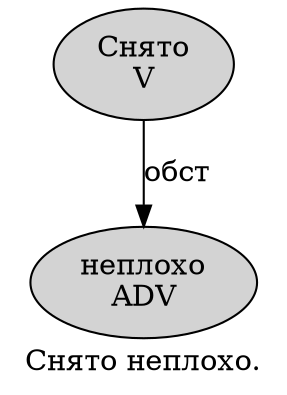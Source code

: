digraph SENTENCE_4053 {
	graph [label="Снято неплохо."]
	node [style=filled]
		0 [label="Снято
V" color="" fillcolor=lightgray penwidth=1 shape=ellipse]
		1 [label="неплохо
ADV" color="" fillcolor=lightgray penwidth=1 shape=ellipse]
			0 -> 1 [label="обст"]
}
